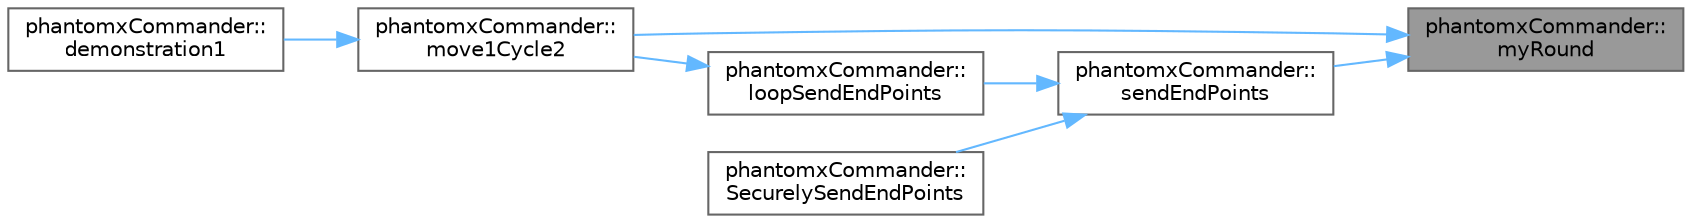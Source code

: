 digraph "phantomxCommander::myRound"
{
 // LATEX_PDF_SIZE
  bgcolor="transparent";
  edge [fontname=Helvetica,fontsize=10,labelfontname=Helvetica,labelfontsize=10];
  node [fontname=Helvetica,fontsize=10,shape=box,height=0.2,width=0.4];
  rankdir="RL";
  Node1 [id="Node000001",label="phantomxCommander::\lmyRound",height=0.2,width=0.4,color="gray40", fillcolor="grey60", style="filled", fontcolor="black",tooltip=" "];
  Node1 -> Node2 [id="edge1_Node000001_Node000002",dir="back",color="steelblue1",style="solid",tooltip=" "];
  Node2 [id="Node000002",label="phantomxCommander::\lmove1Cycle2",height=0.2,width=0.4,color="grey40", fillcolor="white", style="filled",URL="$classphantomx_commander.html#a9069afd198eb9cf3faba67630766718d",tooltip=" "];
  Node2 -> Node3 [id="edge2_Node000002_Node000003",dir="back",color="steelblue1",style="solid",tooltip=" "];
  Node3 [id="Node000003",label="phantomxCommander::\ldemonstration1",height=0.2,width=0.4,color="grey40", fillcolor="white", style="filled",URL="$classphantomx_commander.html#afdeaeb2f2f01e97db6c2226614a299d7",tooltip=" "];
  Node1 -> Node4 [id="edge3_Node000001_Node000004",dir="back",color="steelblue1",style="solid",tooltip=" "];
  Node4 [id="Node000004",label="phantomxCommander::\lsendEndPoints",height=0.2,width=0.4,color="grey40", fillcolor="white", style="filled",URL="$classphantomx_commander.html#a539f9e4ecd3ba8be76f778772228aba7",tooltip=" "];
  Node4 -> Node5 [id="edge4_Node000004_Node000005",dir="back",color="steelblue1",style="solid",tooltip=" "];
  Node5 [id="Node000005",label="phantomxCommander::\lloopSendEndPoints",height=0.2,width=0.4,color="grey40", fillcolor="white", style="filled",URL="$classphantomx_commander.html#a1843061e027fb44d6ac8098ab1e1f1b2",tooltip=" "];
  Node5 -> Node2 [id="edge5_Node000005_Node000002",dir="back",color="steelblue1",style="solid",tooltip=" "];
  Node4 -> Node6 [id="edge6_Node000004_Node000006",dir="back",color="steelblue1",style="solid",tooltip=" "];
  Node6 [id="Node000006",label="phantomxCommander::\lSecurelySendEndPoints",height=0.2,width=0.4,color="grey40", fillcolor="white", style="filled",URL="$classphantomx_commander.html#a9e269b389fcc3ff4aa8e3bb306db3ac1",tooltip=" "];
}
